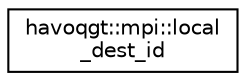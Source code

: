 digraph "Graphical Class Hierarchy"
{
  edge [fontname="Helvetica",fontsize="10",labelfontname="Helvetica",labelfontsize="10"];
  node [fontname="Helvetica",fontsize="10",shape=record];
  rankdir="LR";
  Node1 [label="havoqgt::mpi::local\l_dest_id",height=0.2,width=0.4,color="black", fillcolor="white", style="filled",URL="$classhavoqgt_1_1mpi_1_1local__dest__id.html"];
}
